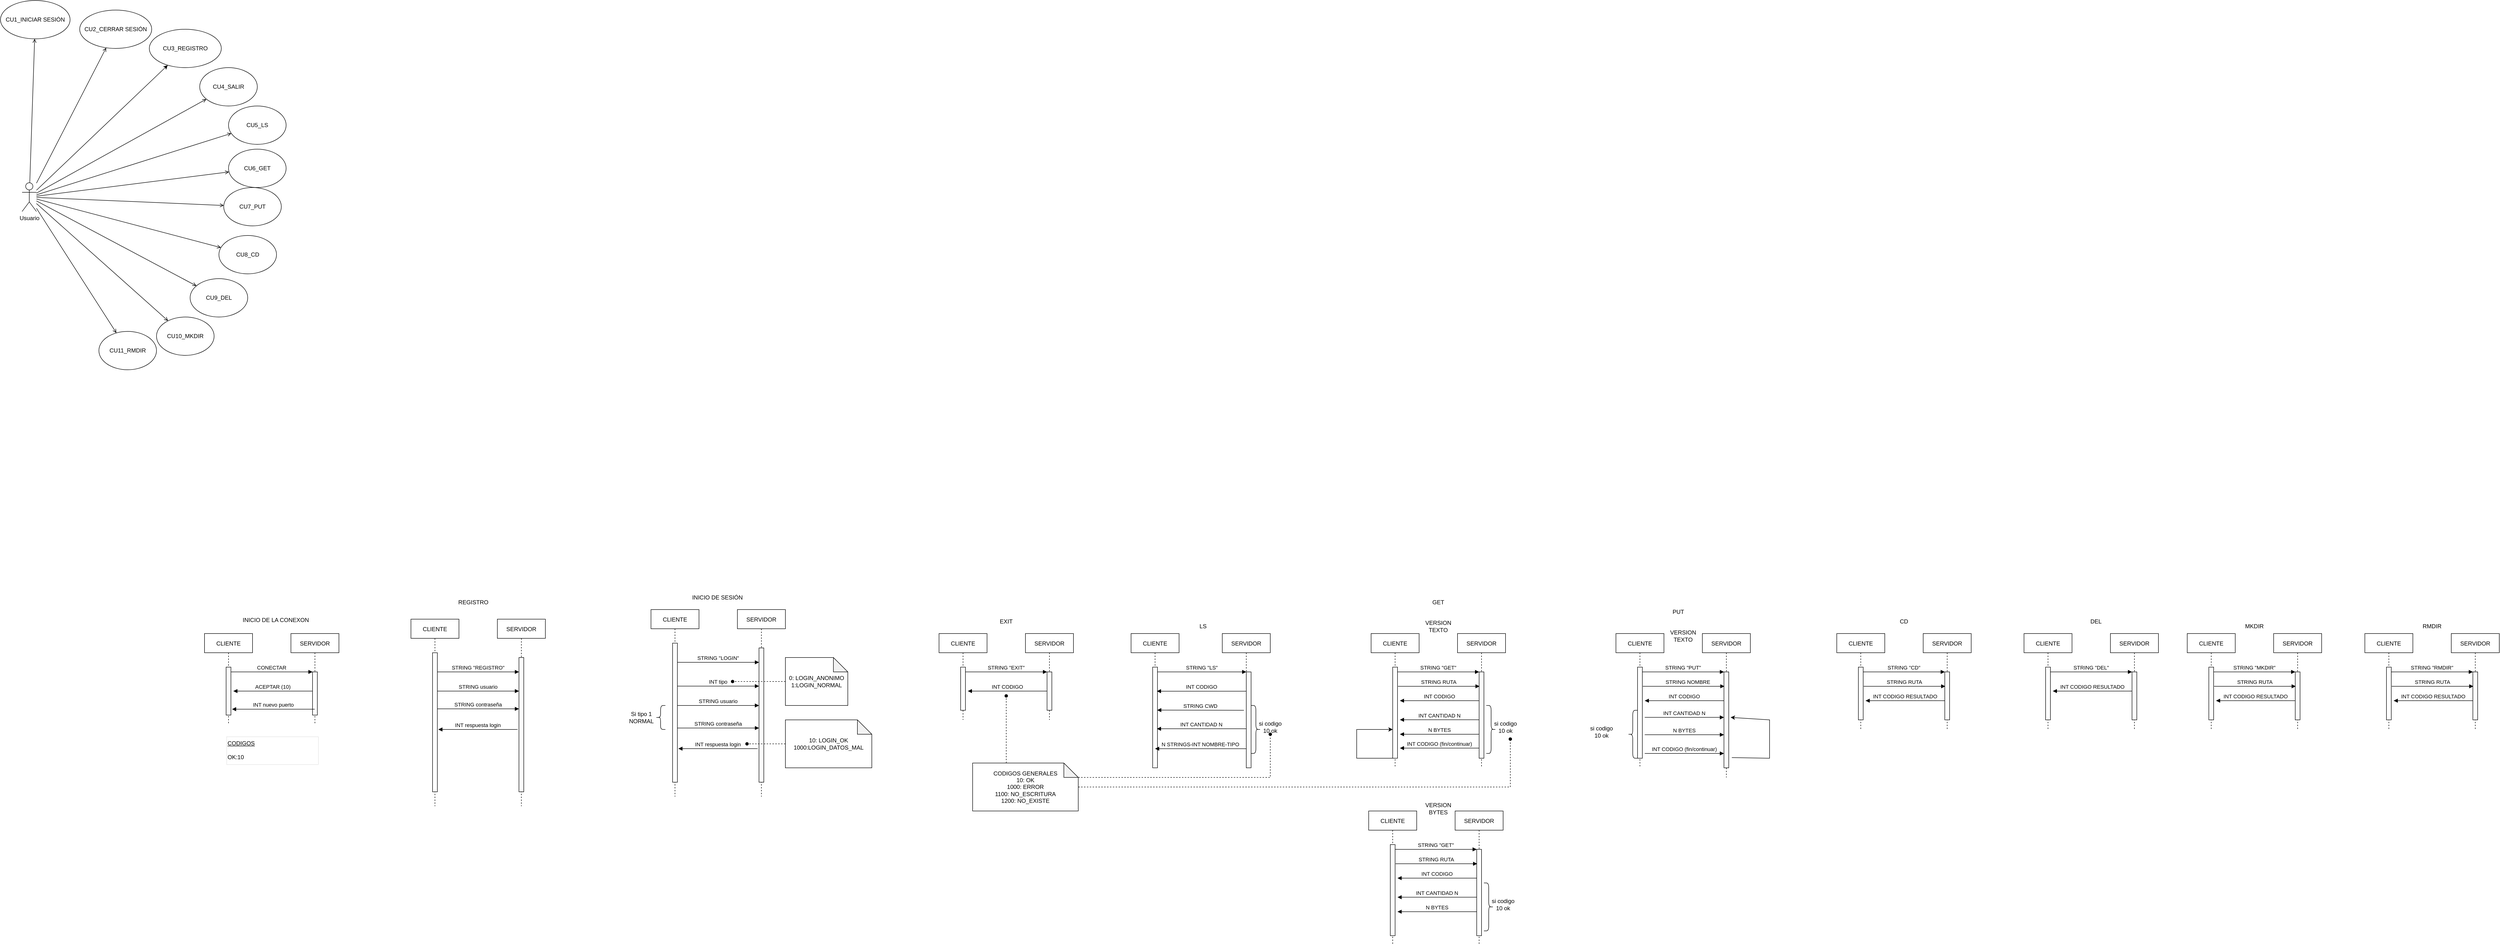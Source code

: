 <mxfile version="22.0.3" type="device">
  <diagram id="siGR09fUICwrw4aRAdyt" name="Página-1">
    <mxGraphModel dx="869" dy="532" grid="0" gridSize="10" guides="1" tooltips="1" connect="1" arrows="1" fold="1" page="1" pageScale="1" pageWidth="10000" pageHeight="10000" math="0" shadow="0">
      <root>
        <mxCell id="0" />
        <mxCell id="1" parent="0" />
        <mxCell id="G65K9xq3bO0bzET8S1sZ-1" value="LS" style="text;html=1;strokeColor=none;fillColor=none;align=center;verticalAlign=middle;whiteSpace=wrap;rounded=0;" parent="1" vertex="1">
          <mxGeometry x="2720" y="1930" width="60" height="30" as="geometry" />
        </mxCell>
        <mxCell id="G65K9xq3bO0bzET8S1sZ-2" value="GET" style="text;html=1;strokeColor=none;fillColor=none;align=center;verticalAlign=middle;whiteSpace=wrap;rounded=0;" parent="1" vertex="1">
          <mxGeometry x="3210" y="1880" width="60" height="30" as="geometry" />
        </mxCell>
        <mxCell id="G65K9xq3bO0bzET8S1sZ-3" value="PUT" style="text;html=1;strokeColor=none;fillColor=none;align=center;verticalAlign=middle;whiteSpace=wrap;rounded=0;" parent="1" vertex="1">
          <mxGeometry x="3710" y="1900" width="60" height="30" as="geometry" />
        </mxCell>
        <mxCell id="G65K9xq3bO0bzET8S1sZ-4" value="CD" style="text;html=1;strokeColor=none;fillColor=none;align=center;verticalAlign=middle;whiteSpace=wrap;rounded=0;" parent="1" vertex="1">
          <mxGeometry x="4180" y="1920" width="60" height="30" as="geometry" />
        </mxCell>
        <mxCell id="G65K9xq3bO0bzET8S1sZ-5" value="DEL" style="text;html=1;strokeColor=none;fillColor=none;align=center;verticalAlign=middle;whiteSpace=wrap;rounded=0;" parent="1" vertex="1">
          <mxGeometry x="4580" y="1920" width="60" height="30" as="geometry" />
        </mxCell>
        <mxCell id="G65K9xq3bO0bzET8S1sZ-6" value="RMDIR" style="text;html=1;strokeColor=none;fillColor=none;align=center;verticalAlign=middle;whiteSpace=wrap;rounded=0;" parent="1" vertex="1">
          <mxGeometry x="5280" y="1930" width="60" height="30" as="geometry" />
        </mxCell>
        <mxCell id="G65K9xq3bO0bzET8S1sZ-8" value="INICIO DE SESIÓN" style="text;html=1;strokeColor=none;fillColor=none;align=center;verticalAlign=middle;whiteSpace=wrap;rounded=0;" parent="1" vertex="1">
          <mxGeometry x="1661" y="1870" width="155" height="30" as="geometry" />
        </mxCell>
        <mxCell id="G65K9xq3bO0bzET8S1sZ-9" value="CLIENTE" style="shape=umlLifeline;perimeter=lifelinePerimeter;container=1;collapsible=0;recursiveResize=0;rounded=0;shadow=0;strokeWidth=1;" parent="1" vertex="1">
          <mxGeometry x="1600" y="1910" width="100" height="390" as="geometry" />
        </mxCell>
        <mxCell id="G65K9xq3bO0bzET8S1sZ-10" value="" style="points=[];perimeter=orthogonalPerimeter;rounded=0;shadow=0;strokeWidth=1;" parent="G65K9xq3bO0bzET8S1sZ-9" vertex="1">
          <mxGeometry x="45" y="70" width="10" height="290" as="geometry" />
        </mxCell>
        <mxCell id="G65K9xq3bO0bzET8S1sZ-22" value="" style="shape=curlyBracket;whiteSpace=wrap;html=1;rounded=1;labelPosition=left;verticalLabelPosition=middle;align=right;verticalAlign=middle;size=0.5;" parent="G65K9xq3bO0bzET8S1sZ-9" vertex="1">
          <mxGeometry x="10" y="200" width="20" height="50" as="geometry" />
        </mxCell>
        <mxCell id="G65K9xq3bO0bzET8S1sZ-13" value="SERVIDOR" style="shape=umlLifeline;perimeter=lifelinePerimeter;container=1;collapsible=0;recursiveResize=0;rounded=0;shadow=0;strokeWidth=1;" parent="1" vertex="1">
          <mxGeometry x="1780" y="1910" width="100" height="390" as="geometry" />
        </mxCell>
        <mxCell id="G65K9xq3bO0bzET8S1sZ-14" value="" style="points=[];perimeter=orthogonalPerimeter;rounded=0;shadow=0;strokeWidth=1;" parent="G65K9xq3bO0bzET8S1sZ-13" vertex="1">
          <mxGeometry x="45" y="80" width="10" height="280" as="geometry" />
        </mxCell>
        <mxCell id="G65K9xq3bO0bzET8S1sZ-19" value="INT tipo" style="verticalAlign=bottom;endArrow=block;entryX=0;entryY=0;shadow=0;strokeWidth=1;" parent="G65K9xq3bO0bzET8S1sZ-13" edge="1">
          <mxGeometry relative="1" as="geometry">
            <mxPoint x="-125" y="159.68" as="sourcePoint" />
            <mxPoint x="45" y="159.68" as="targetPoint" />
          </mxGeometry>
        </mxCell>
        <mxCell id="G65K9xq3bO0bzET8S1sZ-20" value="STRING usuario" style="verticalAlign=bottom;endArrow=block;entryX=0;entryY=0;shadow=0;strokeWidth=1;" parent="1" edge="1">
          <mxGeometry relative="1" as="geometry">
            <mxPoint x="1655" y="2110" as="sourcePoint" />
            <mxPoint x="1825" y="2110" as="targetPoint" />
          </mxGeometry>
        </mxCell>
        <mxCell id="G65K9xq3bO0bzET8S1sZ-21" value="STRING contraseña" style="verticalAlign=bottom;endArrow=block;entryX=0;entryY=0;shadow=0;strokeWidth=1;" parent="1" edge="1">
          <mxGeometry relative="1" as="geometry">
            <mxPoint x="1655" y="2157" as="sourcePoint" />
            <mxPoint x="1825" y="2157" as="targetPoint" />
          </mxGeometry>
        </mxCell>
        <mxCell id="G65K9xq3bO0bzET8S1sZ-23" value="Si tipo 1 NORMAL" style="text;html=1;strokeColor=none;fillColor=none;align=center;verticalAlign=middle;whiteSpace=wrap;rounded=0;" parent="1" vertex="1">
          <mxGeometry x="1550" y="2120" width="60" height="30" as="geometry" />
        </mxCell>
        <mxCell id="G65K9xq3bO0bzET8S1sZ-25" style="edgeStyle=orthogonalEdgeStyle;rounded=0;orthogonalLoop=1;jettySize=auto;html=1;dashed=1;endArrow=oval;endFill=1;" parent="1" source="G65K9xq3bO0bzET8S1sZ-24" edge="1">
          <mxGeometry relative="1" as="geometry">
            <mxPoint x="1770" y="2060" as="targetPoint" />
          </mxGeometry>
        </mxCell>
        <mxCell id="G65K9xq3bO0bzET8S1sZ-24" value="0: LOGIN_ANONIMO&lt;br&gt;1:LOGIN_NORMAL" style="shape=note;whiteSpace=wrap;html=1;backgroundOutline=1;darkOpacity=0.05;" parent="1" vertex="1">
          <mxGeometry x="1880" y="2010" width="130" height="100" as="geometry" />
        </mxCell>
        <mxCell id="G65K9xq3bO0bzET8S1sZ-26" value="INT respuesta login" style="verticalAlign=bottom;endArrow=block;entryX=1;entryY=0;shadow=0;strokeWidth=1;" parent="1" edge="1">
          <mxGeometry relative="1" as="geometry">
            <mxPoint x="1822" y="2200" as="sourcePoint" />
            <mxPoint x="1657" y="2200" as="targetPoint" />
          </mxGeometry>
        </mxCell>
        <mxCell id="G65K9xq3bO0bzET8S1sZ-27" style="edgeStyle=orthogonalEdgeStyle;rounded=0;orthogonalLoop=1;jettySize=auto;html=1;dashed=1;endArrow=oval;endFill=1;" parent="1" source="G65K9xq3bO0bzET8S1sZ-28" edge="1">
          <mxGeometry relative="1" as="geometry">
            <mxPoint x="1800" y="2190" as="targetPoint" />
            <Array as="points">
              <mxPoint x="1800" y="2190" />
              <mxPoint x="1800" y="2190" />
            </Array>
          </mxGeometry>
        </mxCell>
        <mxCell id="G65K9xq3bO0bzET8S1sZ-28" value="10: LOGIN_OK&lt;br&gt;1000:LOGIN_DATOS_MAL&lt;br&gt;" style="shape=note;whiteSpace=wrap;html=1;backgroundOutline=1;darkOpacity=0.05;" parent="1" vertex="1">
          <mxGeometry x="1880" y="2140" width="180" height="100" as="geometry" />
        </mxCell>
        <mxCell id="G65K9xq3bO0bzET8S1sZ-29" value="EXIT" style="text;html=1;strokeColor=none;fillColor=none;align=center;verticalAlign=middle;whiteSpace=wrap;rounded=0;" parent="1" vertex="1">
          <mxGeometry x="2310" y="1920" width="60" height="30" as="geometry" />
        </mxCell>
        <mxCell id="G65K9xq3bO0bzET8S1sZ-30" value="CLIENTE" style="shape=umlLifeline;perimeter=lifelinePerimeter;container=1;collapsible=0;recursiveResize=0;rounded=0;shadow=0;strokeWidth=1;" parent="1" vertex="1">
          <mxGeometry x="2200" y="1960" width="100" height="180" as="geometry" />
        </mxCell>
        <mxCell id="G65K9xq3bO0bzET8S1sZ-31" value="" style="points=[];perimeter=orthogonalPerimeter;rounded=0;shadow=0;strokeWidth=1;" parent="G65K9xq3bO0bzET8S1sZ-30" vertex="1">
          <mxGeometry x="45" y="70" width="10" height="90" as="geometry" />
        </mxCell>
        <mxCell id="G65K9xq3bO0bzET8S1sZ-33" value="SERVIDOR" style="shape=umlLifeline;perimeter=lifelinePerimeter;container=1;collapsible=0;recursiveResize=0;rounded=0;shadow=0;strokeWidth=1;" parent="1" vertex="1">
          <mxGeometry x="2380" y="1960" width="100" height="180" as="geometry" />
        </mxCell>
        <mxCell id="G65K9xq3bO0bzET8S1sZ-34" value="" style="points=[];perimeter=orthogonalPerimeter;rounded=0;shadow=0;strokeWidth=1;" parent="G65K9xq3bO0bzET8S1sZ-33" vertex="1">
          <mxGeometry x="45" y="80" width="10" height="80" as="geometry" />
        </mxCell>
        <mxCell id="G65K9xq3bO0bzET8S1sZ-36" value="STRING &quot;EXIT&quot;" style="verticalAlign=bottom;endArrow=block;entryX=0;entryY=0;shadow=0;strokeWidth=1;" parent="1" source="G65K9xq3bO0bzET8S1sZ-31" target="G65K9xq3bO0bzET8S1sZ-34" edge="1">
          <mxGeometry relative="1" as="geometry">
            <mxPoint x="2355" y="2040" as="sourcePoint" />
          </mxGeometry>
        </mxCell>
        <mxCell id="G65K9xq3bO0bzET8S1sZ-37" value="INT CODIGO" style="verticalAlign=bottom;endArrow=block;entryX=1;entryY=0;shadow=0;strokeWidth=1;" parent="1" source="G65K9xq3bO0bzET8S1sZ-34" edge="1">
          <mxGeometry relative="1" as="geometry">
            <mxPoint x="2320" y="2080" as="sourcePoint" />
            <mxPoint x="2260" y="2080" as="targetPoint" />
          </mxGeometry>
        </mxCell>
        <mxCell id="G65K9xq3bO0bzET8S1sZ-46" value="CLIENTE" style="shape=umlLifeline;perimeter=lifelinePerimeter;container=1;collapsible=0;recursiveResize=0;rounded=0;shadow=0;strokeWidth=1;" parent="1" vertex="1">
          <mxGeometry x="2600" y="1960" width="100" height="280" as="geometry" />
        </mxCell>
        <mxCell id="G65K9xq3bO0bzET8S1sZ-47" value="" style="points=[];perimeter=orthogonalPerimeter;rounded=0;shadow=0;strokeWidth=1;" parent="G65K9xq3bO0bzET8S1sZ-46" vertex="1">
          <mxGeometry x="45" y="70" width="10" height="210" as="geometry" />
        </mxCell>
        <mxCell id="G65K9xq3bO0bzET8S1sZ-48" value="SERVIDOR" style="shape=umlLifeline;perimeter=lifelinePerimeter;container=1;collapsible=0;recursiveResize=0;rounded=0;shadow=0;strokeWidth=1;" parent="1" vertex="1">
          <mxGeometry x="2790" y="1960" width="100" height="280" as="geometry" />
        </mxCell>
        <mxCell id="G65K9xq3bO0bzET8S1sZ-49" value="" style="points=[];perimeter=orthogonalPerimeter;rounded=0;shadow=0;strokeWidth=1;" parent="G65K9xq3bO0bzET8S1sZ-48" vertex="1">
          <mxGeometry x="50" y="80" width="10" height="200" as="geometry" />
        </mxCell>
        <mxCell id="G65K9xq3bO0bzET8S1sZ-57" value="" style="shape=curlyBracket;whiteSpace=wrap;html=1;rounded=1;flipH=1;labelPosition=right;verticalLabelPosition=middle;align=left;verticalAlign=middle;" parent="G65K9xq3bO0bzET8S1sZ-48" vertex="1">
          <mxGeometry x="60" y="150" width="20" height="100" as="geometry" />
        </mxCell>
        <mxCell id="G65K9xq3bO0bzET8S1sZ-59" value="STRING CWD" style="verticalAlign=bottom;endArrow=block;entryX=0.943;entryY=0.427;shadow=0;strokeWidth=1;entryDx=0;entryDy=0;entryPerimeter=0;" parent="G65K9xq3bO0bzET8S1sZ-48" target="G65K9xq3bO0bzET8S1sZ-47" edge="1">
          <mxGeometry relative="1" as="geometry">
            <mxPoint x="45" y="160" as="sourcePoint" />
            <mxPoint x="-120" y="160" as="targetPoint" />
          </mxGeometry>
        </mxCell>
        <mxCell id="G65K9xq3bO0bzET8S1sZ-50" value="STRING &quot;LS&quot;" style="verticalAlign=bottom;endArrow=block;entryX=0;entryY=0;shadow=0;strokeWidth=1;" parent="1" source="G65K9xq3bO0bzET8S1sZ-47" target="G65K9xq3bO0bzET8S1sZ-49" edge="1">
          <mxGeometry relative="1" as="geometry">
            <mxPoint x="2755" y="2040" as="sourcePoint" />
          </mxGeometry>
        </mxCell>
        <mxCell id="G65K9xq3bO0bzET8S1sZ-51" value="INT CODIGO" style="verticalAlign=bottom;endArrow=block;entryX=0.886;entryY=0.239;shadow=0;strokeWidth=1;entryDx=0;entryDy=0;entryPerimeter=0;" parent="1" source="G65K9xq3bO0bzET8S1sZ-49" target="G65K9xq3bO0bzET8S1sZ-47" edge="1">
          <mxGeometry relative="1" as="geometry">
            <mxPoint x="2720" y="2080" as="sourcePoint" />
            <mxPoint x="2660" y="2080" as="targetPoint" />
          </mxGeometry>
        </mxCell>
        <mxCell id="G65K9xq3bO0bzET8S1sZ-53" value="CODIGOS GENERALES&lt;br&gt;10: OK&lt;br&gt;1000: ERROR&lt;br&gt;1100: NO_ESCRITURA&lt;br&gt;1200: NO_EXISTE" style="shape=note;whiteSpace=wrap;html=1;backgroundOutline=1;darkOpacity=0.05;" parent="1" vertex="1">
          <mxGeometry x="2270" y="2230" width="220" height="100" as="geometry" />
        </mxCell>
        <mxCell id="G65K9xq3bO0bzET8S1sZ-54" style="edgeStyle=orthogonalEdgeStyle;rounded=0;orthogonalLoop=1;jettySize=auto;html=1;dashed=1;endArrow=oval;endFill=1;" parent="1" source="G65K9xq3bO0bzET8S1sZ-53" edge="1">
          <mxGeometry relative="1" as="geometry">
            <mxPoint x="2340" y="2090" as="targetPoint" />
            <mxPoint x="1930.0" y="2250.043" as="sourcePoint" />
            <Array as="points">
              <mxPoint x="2340" y="2210" />
              <mxPoint x="2340" y="2210" />
            </Array>
          </mxGeometry>
        </mxCell>
        <mxCell id="G65K9xq3bO0bzET8S1sZ-55" value="INT CANTIDAD N" style="verticalAlign=bottom;endArrow=block;entryX=0.886;entryY=0.612;shadow=0;strokeWidth=1;entryDx=0;entryDy=0;entryPerimeter=0;" parent="1" source="G65K9xq3bO0bzET8S1sZ-48" target="G65K9xq3bO0bzET8S1sZ-47" edge="1">
          <mxGeometry relative="1" as="geometry">
            <mxPoint x="2825" y="2160" as="sourcePoint" />
            <mxPoint x="2660" y="2160" as="targetPoint" />
          </mxGeometry>
        </mxCell>
        <mxCell id="G65K9xq3bO0bzET8S1sZ-58" value="si codigo 10 ok" style="text;html=1;strokeColor=none;fillColor=none;align=center;verticalAlign=middle;whiteSpace=wrap;rounded=0;" parent="1" vertex="1">
          <mxGeometry x="2860" y="2140" width="60" height="30" as="geometry" />
        </mxCell>
        <mxCell id="G65K9xq3bO0bzET8S1sZ-56" value="N STRINGS-INT NOMBRE-TIPO" style="verticalAlign=bottom;endArrow=block;entryX=0.5;entryY=0.81;shadow=0;strokeWidth=1;entryDx=0;entryDy=0;entryPerimeter=0;" parent="1" source="G65K9xq3bO0bzET8S1sZ-48" target="G65K9xq3bO0bzET8S1sZ-47" edge="1">
          <mxGeometry relative="1" as="geometry">
            <mxPoint x="2825" y="2200" as="sourcePoint" />
            <mxPoint x="2660" y="2200" as="targetPoint" />
          </mxGeometry>
        </mxCell>
        <mxCell id="G65K9xq3bO0bzET8S1sZ-61" value="CLIENTE" style="shape=umlLifeline;perimeter=lifelinePerimeter;container=1;collapsible=0;recursiveResize=0;rounded=0;shadow=0;strokeWidth=1;" parent="1" vertex="1">
          <mxGeometry x="3100" y="1960" width="100" height="280" as="geometry" />
        </mxCell>
        <mxCell id="G65K9xq3bO0bzET8S1sZ-62" value="" style="points=[];perimeter=orthogonalPerimeter;rounded=0;shadow=0;strokeWidth=1;" parent="G65K9xq3bO0bzET8S1sZ-61" vertex="1">
          <mxGeometry x="45" y="70" width="10" height="190" as="geometry" />
        </mxCell>
        <mxCell id="VUnnAQBpTD60cogu-Hep-4" value="" style="endArrow=classic;html=1;rounded=0;" parent="G65K9xq3bO0bzET8S1sZ-61" source="G65K9xq3bO0bzET8S1sZ-61" target="G65K9xq3bO0bzET8S1sZ-62" edge="1">
          <mxGeometry width="50" height="50" relative="1" as="geometry">
            <mxPoint x="-107.46" y="243.8" as="sourcePoint" />
            <mxPoint x="-110" y="160" as="targetPoint" />
            <Array as="points">
              <mxPoint x="-30" y="260" />
              <mxPoint x="-30" y="200" />
            </Array>
          </mxGeometry>
        </mxCell>
        <mxCell id="G65K9xq3bO0bzET8S1sZ-63" value="SERVIDOR" style="shape=umlLifeline;perimeter=lifelinePerimeter;container=1;collapsible=0;recursiveResize=0;rounded=0;shadow=0;strokeWidth=1;" parent="1" vertex="1">
          <mxGeometry x="3280" y="1960" width="100" height="280" as="geometry" />
        </mxCell>
        <mxCell id="G65K9xq3bO0bzET8S1sZ-64" value="" style="points=[];perimeter=orthogonalPerimeter;rounded=0;shadow=0;strokeWidth=1;" parent="G65K9xq3bO0bzET8S1sZ-63" vertex="1">
          <mxGeometry x="45" y="80" width="10" height="180" as="geometry" />
        </mxCell>
        <mxCell id="G65K9xq3bO0bzET8S1sZ-65" value="" style="shape=curlyBracket;whiteSpace=wrap;html=1;rounded=1;flipH=1;labelPosition=right;verticalLabelPosition=middle;align=left;verticalAlign=middle;" parent="G65K9xq3bO0bzET8S1sZ-63" vertex="1">
          <mxGeometry x="60" y="150" width="20" height="100" as="geometry" />
        </mxCell>
        <mxCell id="G65K9xq3bO0bzET8S1sZ-68" value="INT CODIGO" style="verticalAlign=bottom;endArrow=block;entryX=1;entryY=0;shadow=0;strokeWidth=1;" parent="G65K9xq3bO0bzET8S1sZ-63" edge="1">
          <mxGeometry relative="1" as="geometry">
            <mxPoint x="45" y="140" as="sourcePoint" />
            <mxPoint x="-120" y="140" as="targetPoint" />
          </mxGeometry>
        </mxCell>
        <mxCell id="G65K9xq3bO0bzET8S1sZ-67" value="STRING &quot;GET&quot;" style="verticalAlign=bottom;endArrow=block;entryX=0;entryY=0;shadow=0;strokeWidth=1;" parent="1" source="G65K9xq3bO0bzET8S1sZ-62" target="G65K9xq3bO0bzET8S1sZ-64" edge="1">
          <mxGeometry relative="1" as="geometry">
            <mxPoint x="3255" y="2040" as="sourcePoint" />
          </mxGeometry>
        </mxCell>
        <mxCell id="G65K9xq3bO0bzET8S1sZ-70" value="N BYTES" style="verticalAlign=bottom;endArrow=block;entryX=1;entryY=0;shadow=0;strokeWidth=1;" parent="1" edge="1">
          <mxGeometry relative="1" as="geometry">
            <mxPoint x="3325" y="2170" as="sourcePoint" />
            <mxPoint x="3160" y="2170" as="targetPoint" />
          </mxGeometry>
        </mxCell>
        <mxCell id="G65K9xq3bO0bzET8S1sZ-71" value="STRING RUTA" style="verticalAlign=bottom;endArrow=block;entryX=0;entryY=0;shadow=0;strokeWidth=1;" parent="1" edge="1">
          <mxGeometry relative="1" as="geometry">
            <mxPoint x="3156" y="2070" as="sourcePoint" />
            <mxPoint x="3326" y="2070" as="targetPoint" />
          </mxGeometry>
        </mxCell>
        <mxCell id="G65K9xq3bO0bzET8S1sZ-69" value="INT CANTIDAD N" style="verticalAlign=bottom;endArrow=block;entryX=1;entryY=0;shadow=0;strokeWidth=1;" parent="1" edge="1">
          <mxGeometry relative="1" as="geometry">
            <mxPoint x="3325" y="2139.76" as="sourcePoint" />
            <mxPoint x="3160" y="2139.76" as="targetPoint" />
          </mxGeometry>
        </mxCell>
        <mxCell id="G65K9xq3bO0bzET8S1sZ-73" value="si codigo 10 ok" style="text;html=1;strokeColor=none;fillColor=none;align=center;verticalAlign=middle;whiteSpace=wrap;rounded=0;" parent="1" vertex="1">
          <mxGeometry x="3350" y="2140" width="60" height="30" as="geometry" />
        </mxCell>
        <mxCell id="G65K9xq3bO0bzET8S1sZ-74" value="CLIENTE" style="shape=umlLifeline;perimeter=lifelinePerimeter;container=1;collapsible=0;recursiveResize=0;rounded=0;shadow=0;strokeWidth=1;" parent="1" vertex="1">
          <mxGeometry x="3610" y="1960" width="100" height="280" as="geometry" />
        </mxCell>
        <mxCell id="G65K9xq3bO0bzET8S1sZ-75" value="" style="points=[];perimeter=orthogonalPerimeter;rounded=0;shadow=0;strokeWidth=1;" parent="G65K9xq3bO0bzET8S1sZ-74" vertex="1">
          <mxGeometry x="45" y="70" width="10" height="190" as="geometry" />
        </mxCell>
        <mxCell id="G65K9xq3bO0bzET8S1sZ-78" value="" style="shape=curlyBracket;whiteSpace=wrap;html=1;rounded=1;flipH=1;labelPosition=right;verticalLabelPosition=middle;align=left;verticalAlign=middle;rotation=-180;" parent="G65K9xq3bO0bzET8S1sZ-74" vertex="1">
          <mxGeometry x="25" y="160" width="20" height="100" as="geometry" />
        </mxCell>
        <mxCell id="G65K9xq3bO0bzET8S1sZ-76" value="SERVIDOR" style="shape=umlLifeline;perimeter=lifelinePerimeter;container=1;collapsible=0;recursiveResize=0;rounded=0;shadow=0;strokeWidth=1;" parent="1" vertex="1">
          <mxGeometry x="3790" y="1960" width="100" height="300" as="geometry" />
        </mxCell>
        <mxCell id="G65K9xq3bO0bzET8S1sZ-77" value="" style="points=[];perimeter=orthogonalPerimeter;rounded=0;shadow=0;strokeWidth=1;" parent="G65K9xq3bO0bzET8S1sZ-76" vertex="1">
          <mxGeometry x="45" y="80" width="10" height="200" as="geometry" />
        </mxCell>
        <mxCell id="G65K9xq3bO0bzET8S1sZ-79" value="INT CODIGO" style="verticalAlign=bottom;endArrow=block;entryX=1;entryY=0;shadow=0;strokeWidth=1;" parent="G65K9xq3bO0bzET8S1sZ-76" edge="1">
          <mxGeometry relative="1" as="geometry">
            <mxPoint x="45" y="140" as="sourcePoint" />
            <mxPoint x="-120" y="140" as="targetPoint" />
          </mxGeometry>
        </mxCell>
        <mxCell id="VUnnAQBpTD60cogu-Hep-3" value="" style="endArrow=classic;html=1;rounded=0;exitX=1.641;exitY=0.893;exitDx=0;exitDy=0;exitPerimeter=0;entryX=1.387;entryY=0.474;entryDx=0;entryDy=0;entryPerimeter=0;" parent="G65K9xq3bO0bzET8S1sZ-76" source="G65K9xq3bO0bzET8S1sZ-77" target="G65K9xq3bO0bzET8S1sZ-77" edge="1">
          <mxGeometry width="50" height="50" relative="1" as="geometry">
            <mxPoint x="-110" y="200" as="sourcePoint" />
            <mxPoint x="130" y="200" as="targetPoint" />
            <Array as="points">
              <mxPoint x="140" y="260" />
              <mxPoint x="140" y="180" />
            </Array>
          </mxGeometry>
        </mxCell>
        <mxCell id="G65K9xq3bO0bzET8S1sZ-80" value="STRING &quot;PUT&quot;" style="verticalAlign=bottom;endArrow=block;entryX=0;entryY=0;shadow=0;strokeWidth=1;" parent="1" source="G65K9xq3bO0bzET8S1sZ-75" target="G65K9xq3bO0bzET8S1sZ-77" edge="1">
          <mxGeometry relative="1" as="geometry">
            <mxPoint x="3765" y="2040" as="sourcePoint" />
          </mxGeometry>
        </mxCell>
        <mxCell id="G65K9xq3bO0bzET8S1sZ-81" value="N BYTES" style="verticalAlign=bottom;endArrow=none;entryX=1;entryY=0;shadow=0;strokeWidth=1;endFill=0;startArrow=block;startFill=1;" parent="1" edge="1">
          <mxGeometry relative="1" as="geometry">
            <mxPoint x="3835" y="2171" as="sourcePoint" />
            <mxPoint x="3670" y="2171" as="targetPoint" />
          </mxGeometry>
        </mxCell>
        <mxCell id="G65K9xq3bO0bzET8S1sZ-82" value="STRING NOMBRE" style="verticalAlign=bottom;endArrow=block;entryX=0;entryY=0;shadow=0;strokeWidth=1;" parent="1" edge="1">
          <mxGeometry x="0.106" relative="1" as="geometry">
            <mxPoint x="3666" y="2070" as="sourcePoint" />
            <mxPoint x="3836" y="2070" as="targetPoint" />
            <mxPoint as="offset" />
          </mxGeometry>
        </mxCell>
        <mxCell id="G65K9xq3bO0bzET8S1sZ-83" value="INT CANTIDAD N" style="verticalAlign=bottom;endArrow=none;entryX=1;entryY=0;shadow=0;strokeWidth=1;startArrow=block;startFill=1;endFill=0;" parent="1" edge="1">
          <mxGeometry relative="1" as="geometry">
            <mxPoint x="3835" y="2134.76" as="sourcePoint" />
            <mxPoint x="3670" y="2134.76" as="targetPoint" />
          </mxGeometry>
        </mxCell>
        <mxCell id="G65K9xq3bO0bzET8S1sZ-85" value="si codigo 10 ok" style="text;html=1;strokeColor=none;fillColor=none;align=center;verticalAlign=middle;whiteSpace=wrap;rounded=0;" parent="1" vertex="1">
          <mxGeometry x="3550" y="2150" width="60" height="30" as="geometry" />
        </mxCell>
        <mxCell id="G65K9xq3bO0bzET8S1sZ-86" value="CLIENTE" style="shape=umlLifeline;perimeter=lifelinePerimeter;container=1;collapsible=0;recursiveResize=0;rounded=0;shadow=0;strokeWidth=1;" parent="1" vertex="1">
          <mxGeometry x="4070" y="1960" width="100" height="200" as="geometry" />
        </mxCell>
        <mxCell id="G65K9xq3bO0bzET8S1sZ-87" value="" style="points=[];perimeter=orthogonalPerimeter;rounded=0;shadow=0;strokeWidth=1;" parent="G65K9xq3bO0bzET8S1sZ-86" vertex="1">
          <mxGeometry x="45" y="70" width="10" height="110" as="geometry" />
        </mxCell>
        <mxCell id="G65K9xq3bO0bzET8S1sZ-88" value="SERVIDOR" style="shape=umlLifeline;perimeter=lifelinePerimeter;container=1;collapsible=0;recursiveResize=0;rounded=0;shadow=0;strokeWidth=1;" parent="1" vertex="1">
          <mxGeometry x="4250" y="1960" width="100" height="200" as="geometry" />
        </mxCell>
        <mxCell id="G65K9xq3bO0bzET8S1sZ-89" value="" style="points=[];perimeter=orthogonalPerimeter;rounded=0;shadow=0;strokeWidth=1;" parent="G65K9xq3bO0bzET8S1sZ-88" vertex="1">
          <mxGeometry x="45" y="80" width="10" height="100" as="geometry" />
        </mxCell>
        <mxCell id="G65K9xq3bO0bzET8S1sZ-91" value="INT CODIGO RESULTADO" style="verticalAlign=bottom;endArrow=block;entryX=1;entryY=0;shadow=0;strokeWidth=1;" parent="G65K9xq3bO0bzET8S1sZ-88" edge="1">
          <mxGeometry relative="1" as="geometry">
            <mxPoint x="45" y="140" as="sourcePoint" />
            <mxPoint x="-120" y="140" as="targetPoint" />
          </mxGeometry>
        </mxCell>
        <mxCell id="G65K9xq3bO0bzET8S1sZ-92" value="STRING &quot;CD&quot;" style="verticalAlign=bottom;endArrow=block;entryX=0;entryY=0;shadow=0;strokeWidth=1;" parent="1" source="G65K9xq3bO0bzET8S1sZ-87" target="G65K9xq3bO0bzET8S1sZ-89" edge="1">
          <mxGeometry relative="1" as="geometry">
            <mxPoint x="4225" y="2040" as="sourcePoint" />
          </mxGeometry>
        </mxCell>
        <mxCell id="G65K9xq3bO0bzET8S1sZ-94" value="STRING RUTA" style="verticalAlign=bottom;endArrow=block;entryX=0;entryY=0;shadow=0;strokeWidth=1;" parent="1" edge="1">
          <mxGeometry relative="1" as="geometry">
            <mxPoint x="4126" y="2070" as="sourcePoint" />
            <mxPoint x="4296" y="2070" as="targetPoint" />
          </mxGeometry>
        </mxCell>
        <mxCell id="G65K9xq3bO0bzET8S1sZ-96" value="CLIENTE" style="shape=umlLifeline;perimeter=lifelinePerimeter;container=1;collapsible=0;recursiveResize=0;rounded=0;shadow=0;strokeWidth=1;" parent="1" vertex="1">
          <mxGeometry x="4460" y="1960" width="100" height="200" as="geometry" />
        </mxCell>
        <mxCell id="G65K9xq3bO0bzET8S1sZ-97" value="" style="points=[];perimeter=orthogonalPerimeter;rounded=0;shadow=0;strokeWidth=1;" parent="G65K9xq3bO0bzET8S1sZ-96" vertex="1">
          <mxGeometry x="45" y="70" width="10" height="110" as="geometry" />
        </mxCell>
        <mxCell id="G65K9xq3bO0bzET8S1sZ-98" value="SERVIDOR" style="shape=umlLifeline;perimeter=lifelinePerimeter;container=1;collapsible=0;recursiveResize=0;rounded=0;shadow=0;strokeWidth=1;" parent="1" vertex="1">
          <mxGeometry x="4640" y="1960" width="100" height="200" as="geometry" />
        </mxCell>
        <mxCell id="G65K9xq3bO0bzET8S1sZ-99" value="" style="points=[];perimeter=orthogonalPerimeter;rounded=0;shadow=0;strokeWidth=1;" parent="G65K9xq3bO0bzET8S1sZ-98" vertex="1">
          <mxGeometry x="45" y="80" width="10" height="100" as="geometry" />
        </mxCell>
        <mxCell id="G65K9xq3bO0bzET8S1sZ-100" value="INT CODIGO RESULTADO" style="verticalAlign=bottom;endArrow=block;entryX=1;entryY=0;shadow=0;strokeWidth=1;" parent="G65K9xq3bO0bzET8S1sZ-98" edge="1">
          <mxGeometry relative="1" as="geometry">
            <mxPoint x="45" y="120" as="sourcePoint" />
            <mxPoint x="-120" y="120" as="targetPoint" />
          </mxGeometry>
        </mxCell>
        <mxCell id="G65K9xq3bO0bzET8S1sZ-101" value="STRING &quot;DEL&quot;" style="verticalAlign=bottom;endArrow=block;entryX=0;entryY=0;shadow=0;strokeWidth=1;" parent="1" source="G65K9xq3bO0bzET8S1sZ-97" target="G65K9xq3bO0bzET8S1sZ-99" edge="1">
          <mxGeometry relative="1" as="geometry">
            <mxPoint x="4615" y="2040" as="sourcePoint" />
          </mxGeometry>
        </mxCell>
        <mxCell id="G65K9xq3bO0bzET8S1sZ-103" value="CLIENTE" style="shape=umlLifeline;perimeter=lifelinePerimeter;container=1;collapsible=0;recursiveResize=0;rounded=0;shadow=0;strokeWidth=1;" parent="1" vertex="1">
          <mxGeometry x="5170" y="1960" width="100" height="200" as="geometry" />
        </mxCell>
        <mxCell id="G65K9xq3bO0bzET8S1sZ-104" value="" style="points=[];perimeter=orthogonalPerimeter;rounded=0;shadow=0;strokeWidth=1;" parent="G65K9xq3bO0bzET8S1sZ-103" vertex="1">
          <mxGeometry x="45" y="70" width="10" height="110" as="geometry" />
        </mxCell>
        <mxCell id="G65K9xq3bO0bzET8S1sZ-105" value="SERVIDOR" style="shape=umlLifeline;perimeter=lifelinePerimeter;container=1;collapsible=0;recursiveResize=0;rounded=0;shadow=0;strokeWidth=1;" parent="1" vertex="1">
          <mxGeometry x="5350" y="1960" width="100" height="200" as="geometry" />
        </mxCell>
        <mxCell id="G65K9xq3bO0bzET8S1sZ-106" value="" style="points=[];perimeter=orthogonalPerimeter;rounded=0;shadow=0;strokeWidth=1;" parent="G65K9xq3bO0bzET8S1sZ-105" vertex="1">
          <mxGeometry x="45" y="80" width="10" height="100" as="geometry" />
        </mxCell>
        <mxCell id="G65K9xq3bO0bzET8S1sZ-107" value="INT CODIGO RESULTADO" style="verticalAlign=bottom;endArrow=block;entryX=1;entryY=0;shadow=0;strokeWidth=1;" parent="G65K9xq3bO0bzET8S1sZ-105" edge="1">
          <mxGeometry relative="1" as="geometry">
            <mxPoint x="45" y="140" as="sourcePoint" />
            <mxPoint x="-120" y="140" as="targetPoint" />
          </mxGeometry>
        </mxCell>
        <mxCell id="G65K9xq3bO0bzET8S1sZ-108" value="STRING &quot;RMDIR&quot;" style="verticalAlign=bottom;endArrow=block;entryX=0;entryY=0;shadow=0;strokeWidth=1;" parent="1" source="G65K9xq3bO0bzET8S1sZ-104" target="G65K9xq3bO0bzET8S1sZ-106" edge="1">
          <mxGeometry relative="1" as="geometry">
            <mxPoint x="5325" y="2040" as="sourcePoint" />
          </mxGeometry>
        </mxCell>
        <mxCell id="G65K9xq3bO0bzET8S1sZ-109" value="STRING RUTA" style="verticalAlign=bottom;endArrow=block;entryX=0;entryY=0;shadow=0;strokeWidth=1;" parent="1" edge="1">
          <mxGeometry relative="1" as="geometry">
            <mxPoint x="5226" y="2070" as="sourcePoint" />
            <mxPoint x="5396" y="2070" as="targetPoint" />
          </mxGeometry>
        </mxCell>
        <mxCell id="G65K9xq3bO0bzET8S1sZ-110" value="MKDIR" style="text;html=1;strokeColor=none;fillColor=none;align=center;verticalAlign=middle;whiteSpace=wrap;rounded=0;" parent="1" vertex="1">
          <mxGeometry x="4910" y="1930" width="60" height="30" as="geometry" />
        </mxCell>
        <mxCell id="G65K9xq3bO0bzET8S1sZ-111" value="CLIENTE" style="shape=umlLifeline;perimeter=lifelinePerimeter;container=1;collapsible=0;recursiveResize=0;rounded=0;shadow=0;strokeWidth=1;" parent="1" vertex="1">
          <mxGeometry x="4800" y="1960" width="100" height="200" as="geometry" />
        </mxCell>
        <mxCell id="G65K9xq3bO0bzET8S1sZ-112" value="" style="points=[];perimeter=orthogonalPerimeter;rounded=0;shadow=0;strokeWidth=1;" parent="G65K9xq3bO0bzET8S1sZ-111" vertex="1">
          <mxGeometry x="45" y="70" width="10" height="110" as="geometry" />
        </mxCell>
        <mxCell id="G65K9xq3bO0bzET8S1sZ-113" value="SERVIDOR" style="shape=umlLifeline;perimeter=lifelinePerimeter;container=1;collapsible=0;recursiveResize=0;rounded=0;shadow=0;strokeWidth=1;" parent="1" vertex="1">
          <mxGeometry x="4980" y="1960" width="100" height="200" as="geometry" />
        </mxCell>
        <mxCell id="G65K9xq3bO0bzET8S1sZ-114" value="" style="points=[];perimeter=orthogonalPerimeter;rounded=0;shadow=0;strokeWidth=1;" parent="G65K9xq3bO0bzET8S1sZ-113" vertex="1">
          <mxGeometry x="45" y="80" width="10" height="100" as="geometry" />
        </mxCell>
        <mxCell id="G65K9xq3bO0bzET8S1sZ-115" value="INT CODIGO RESULTADO" style="verticalAlign=bottom;endArrow=block;entryX=1;entryY=0;shadow=0;strokeWidth=1;" parent="G65K9xq3bO0bzET8S1sZ-113" edge="1">
          <mxGeometry relative="1" as="geometry">
            <mxPoint x="45" y="140" as="sourcePoint" />
            <mxPoint x="-120" y="140" as="targetPoint" />
          </mxGeometry>
        </mxCell>
        <mxCell id="G65K9xq3bO0bzET8S1sZ-116" value="STRING &quot;MKDIR&quot;" style="verticalAlign=bottom;endArrow=block;entryX=0;entryY=0;shadow=0;strokeWidth=1;" parent="1" source="G65K9xq3bO0bzET8S1sZ-112" target="G65K9xq3bO0bzET8S1sZ-114" edge="1">
          <mxGeometry relative="1" as="geometry">
            <mxPoint x="4955" y="2040" as="sourcePoint" />
          </mxGeometry>
        </mxCell>
        <mxCell id="G65K9xq3bO0bzET8S1sZ-117" value="STRING RUTA" style="verticalAlign=bottom;endArrow=block;entryX=0;entryY=0;shadow=0;strokeWidth=1;" parent="1" edge="1">
          <mxGeometry relative="1" as="geometry">
            <mxPoint x="4856" y="2070" as="sourcePoint" />
            <mxPoint x="5026" y="2070" as="targetPoint" />
          </mxGeometry>
        </mxCell>
        <mxCell id="G65K9xq3bO0bzET8S1sZ-118" style="edgeStyle=orthogonalEdgeStyle;rounded=0;orthogonalLoop=1;jettySize=auto;html=1;dashed=1;endArrow=oval;endFill=1;" parent="1" source="G65K9xq3bO0bzET8S1sZ-53" edge="1">
          <mxGeometry relative="1" as="geometry">
            <mxPoint x="3390" y="2180" as="targetPoint" />
            <mxPoint x="2350.0" y="2240" as="sourcePoint" />
            <Array as="points">
              <mxPoint x="3390" y="2280" />
            </Array>
          </mxGeometry>
        </mxCell>
        <mxCell id="G65K9xq3bO0bzET8S1sZ-119" style="edgeStyle=orthogonalEdgeStyle;rounded=0;orthogonalLoop=1;jettySize=auto;html=1;dashed=1;endArrow=oval;endFill=1;entryX=0.5;entryY=1;entryDx=0;entryDy=0;" parent="1" source="G65K9xq3bO0bzET8S1sZ-53" target="G65K9xq3bO0bzET8S1sZ-58" edge="1">
          <mxGeometry relative="1" as="geometry">
            <mxPoint x="3400" y="2190" as="targetPoint" />
            <mxPoint x="2500" y="2290" as="sourcePoint" />
            <Array as="points">
              <mxPoint x="2890" y="2260" />
            </Array>
          </mxGeometry>
        </mxCell>
        <mxCell id="G65K9xq3bO0bzET8S1sZ-123" style="edgeStyle=none;rounded=0;orthogonalLoop=1;jettySize=auto;html=1;startArrow=none;startFill=0;endArrow=open;endFill=0;" parent="1" source="G65K9xq3bO0bzET8S1sZ-121" target="G65K9xq3bO0bzET8S1sZ-124" edge="1">
          <mxGeometry relative="1" as="geometry">
            <mxPoint x="720" y="860" as="targetPoint" />
          </mxGeometry>
        </mxCell>
        <mxCell id="G65K9xq3bO0bzET8S1sZ-125" style="edgeStyle=none;rounded=0;orthogonalLoop=1;jettySize=auto;html=1;startArrow=none;startFill=0;endArrow=open;endFill=0;" parent="1" source="G65K9xq3bO0bzET8S1sZ-121" target="G65K9xq3bO0bzET8S1sZ-126" edge="1">
          <mxGeometry relative="1" as="geometry">
            <mxPoint x="690" y="870" as="targetPoint" />
          </mxGeometry>
        </mxCell>
        <mxCell id="G65K9xq3bO0bzET8S1sZ-127" style="edgeStyle=none;rounded=0;orthogonalLoop=1;jettySize=auto;html=1;startArrow=none;startFill=0;endArrow=open;endFill=0;" parent="1" source="G65K9xq3bO0bzET8S1sZ-121" target="G65K9xq3bO0bzET8S1sZ-128" edge="1">
          <mxGeometry relative="1" as="geometry">
            <mxPoint x="690" y="870" as="targetPoint" />
          </mxGeometry>
        </mxCell>
        <mxCell id="G65K9xq3bO0bzET8S1sZ-129" style="edgeStyle=none;rounded=0;orthogonalLoop=1;jettySize=auto;html=1;startArrow=none;startFill=0;endArrow=open;endFill=0;" parent="1" source="G65K9xq3bO0bzET8S1sZ-121" target="G65K9xq3bO0bzET8S1sZ-130" edge="1">
          <mxGeometry relative="1" as="geometry">
            <mxPoint x="690" y="960" as="targetPoint" />
          </mxGeometry>
        </mxCell>
        <mxCell id="G65K9xq3bO0bzET8S1sZ-131" style="edgeStyle=none;rounded=0;orthogonalLoop=1;jettySize=auto;html=1;startArrow=none;startFill=0;endArrow=open;endFill=0;" parent="1" source="G65K9xq3bO0bzET8S1sZ-121" target="G65K9xq3bO0bzET8S1sZ-132" edge="1">
          <mxGeometry relative="1" as="geometry">
            <mxPoint x="760" y="1010" as="targetPoint" />
          </mxGeometry>
        </mxCell>
        <mxCell id="G65K9xq3bO0bzET8S1sZ-133" style="edgeStyle=none;rounded=0;orthogonalLoop=1;jettySize=auto;html=1;startArrow=none;startFill=0;endArrow=open;endFill=0;" parent="1" source="G65K9xq3bO0bzET8S1sZ-121" target="G65K9xq3bO0bzET8S1sZ-134" edge="1">
          <mxGeometry relative="1" as="geometry">
            <mxPoint x="750" y="1080" as="targetPoint" />
          </mxGeometry>
        </mxCell>
        <mxCell id="G65K9xq3bO0bzET8S1sZ-135" style="edgeStyle=none;rounded=0;orthogonalLoop=1;jettySize=auto;html=1;startArrow=none;startFill=0;endArrow=open;endFill=0;" parent="1" source="G65K9xq3bO0bzET8S1sZ-121" target="G65K9xq3bO0bzET8S1sZ-136" edge="1">
          <mxGeometry relative="1" as="geometry">
            <mxPoint x="710" y="1180" as="targetPoint" />
          </mxGeometry>
        </mxCell>
        <mxCell id="G65K9xq3bO0bzET8S1sZ-137" style="edgeStyle=none;rounded=0;orthogonalLoop=1;jettySize=auto;html=1;startArrow=none;startFill=0;endArrow=open;endFill=0;" parent="1" source="G65K9xq3bO0bzET8S1sZ-121" target="G65K9xq3bO0bzET8S1sZ-138" edge="1">
          <mxGeometry relative="1" as="geometry">
            <mxPoint x="700" y="1260" as="targetPoint" />
          </mxGeometry>
        </mxCell>
        <mxCell id="G65K9xq3bO0bzET8S1sZ-139" style="edgeStyle=none;rounded=0;orthogonalLoop=1;jettySize=auto;html=1;startArrow=none;startFill=0;endArrow=open;endFill=0;" parent="1" source="G65K9xq3bO0bzET8S1sZ-121" target="G65K9xq3bO0bzET8S1sZ-140" edge="1">
          <mxGeometry relative="1" as="geometry">
            <mxPoint x="620" y="1320" as="targetPoint" />
          </mxGeometry>
        </mxCell>
        <mxCell id="G65K9xq3bO0bzET8S1sZ-141" style="edgeStyle=none;rounded=0;orthogonalLoop=1;jettySize=auto;html=1;startArrow=none;startFill=0;endArrow=open;endFill=0;" parent="1" source="G65K9xq3bO0bzET8S1sZ-121" target="G65K9xq3bO0bzET8S1sZ-142" edge="1">
          <mxGeometry relative="1" as="geometry">
            <mxPoint x="530" y="1350" as="targetPoint" />
          </mxGeometry>
        </mxCell>
        <mxCell id="BV3SIYlC1HkBFMDemrJt-2" style="rounded=0;orthogonalLoop=1;jettySize=auto;html=1;" parent="1" source="G65K9xq3bO0bzET8S1sZ-121" target="BV3SIYlC1HkBFMDemrJt-1" edge="1">
          <mxGeometry relative="1" as="geometry" />
        </mxCell>
        <mxCell id="G65K9xq3bO0bzET8S1sZ-121" value="Usuario" style="shape=umlActor;verticalLabelPosition=bottom;verticalAlign=top;html=1;outlineConnect=0;" parent="1" vertex="1">
          <mxGeometry x="290" y="1020" width="30" height="60" as="geometry" />
        </mxCell>
        <mxCell id="G65K9xq3bO0bzET8S1sZ-124" value="CU1_INICIAR SESIÓN" style="ellipse;whiteSpace=wrap;html=1;" parent="1" vertex="1">
          <mxGeometry x="245" y="640" width="145" height="80" as="geometry" />
        </mxCell>
        <mxCell id="G65K9xq3bO0bzET8S1sZ-126" value="CU2_CERRAR SESIÓN" style="ellipse;whiteSpace=wrap;html=1;" parent="1" vertex="1">
          <mxGeometry x="410" y="660" width="150" height="80" as="geometry" />
        </mxCell>
        <mxCell id="G65K9xq3bO0bzET8S1sZ-128" value="CU4_SALIR" style="ellipse;whiteSpace=wrap;html=1;" parent="1" vertex="1">
          <mxGeometry x="660" y="780" width="120" height="80" as="geometry" />
        </mxCell>
        <mxCell id="G65K9xq3bO0bzET8S1sZ-130" value="CU5_LS" style="ellipse;whiteSpace=wrap;html=1;" parent="1" vertex="1">
          <mxGeometry x="720" y="860" width="120" height="80" as="geometry" />
        </mxCell>
        <mxCell id="G65K9xq3bO0bzET8S1sZ-132" value="CU6_GET" style="ellipse;whiteSpace=wrap;html=1;" parent="1" vertex="1">
          <mxGeometry x="720" y="950" width="120" height="80" as="geometry" />
        </mxCell>
        <mxCell id="G65K9xq3bO0bzET8S1sZ-134" value="CU7_PUT" style="ellipse;whiteSpace=wrap;html=1;" parent="1" vertex="1">
          <mxGeometry x="710" y="1030" width="120" height="80" as="geometry" />
        </mxCell>
        <mxCell id="G65K9xq3bO0bzET8S1sZ-136" value="CU8_CD" style="ellipse;whiteSpace=wrap;html=1;" parent="1" vertex="1">
          <mxGeometry x="700" y="1130" width="120" height="80" as="geometry" />
        </mxCell>
        <mxCell id="G65K9xq3bO0bzET8S1sZ-138" value="CU9_DEL" style="ellipse;whiteSpace=wrap;html=1;" parent="1" vertex="1">
          <mxGeometry x="640" y="1220" width="120" height="80" as="geometry" />
        </mxCell>
        <mxCell id="G65K9xq3bO0bzET8S1sZ-140" value="CU10_MKDIR" style="ellipse;whiteSpace=wrap;html=1;" parent="1" vertex="1">
          <mxGeometry x="570" y="1300" width="120" height="80" as="geometry" />
        </mxCell>
        <mxCell id="G65K9xq3bO0bzET8S1sZ-142" value="CU11_RMDIR" style="ellipse;whiteSpace=wrap;html=1;" parent="1" vertex="1">
          <mxGeometry x="450" y="1330" width="120" height="80" as="geometry" />
        </mxCell>
        <mxCell id="hbRWo1IAm2r7H_GKPkXh-1" value="INICIO DE LA CONEXON" style="text;html=1;strokeColor=none;fillColor=none;align=center;verticalAlign=middle;whiteSpace=wrap;rounded=0;" parent="1" vertex="1">
          <mxGeometry x="723" y="1917" width="191" height="30" as="geometry" />
        </mxCell>
        <mxCell id="hbRWo1IAm2r7H_GKPkXh-2" value="CLIENTE" style="shape=umlLifeline;perimeter=lifelinePerimeter;container=1;collapsible=0;recursiveResize=0;rounded=0;shadow=0;strokeWidth=1;" parent="1" vertex="1">
          <mxGeometry x="670" y="1960" width="100" height="190" as="geometry" />
        </mxCell>
        <mxCell id="hbRWo1IAm2r7H_GKPkXh-3" value="" style="points=[];perimeter=orthogonalPerimeter;rounded=0;shadow=0;strokeWidth=1;" parent="hbRWo1IAm2r7H_GKPkXh-2" vertex="1">
          <mxGeometry x="45" y="70" width="10" height="100" as="geometry" />
        </mxCell>
        <mxCell id="hbRWo1IAm2r7H_GKPkXh-5" value="SERVIDOR" style="shape=umlLifeline;perimeter=lifelinePerimeter;container=1;collapsible=0;recursiveResize=0;rounded=0;shadow=0;strokeWidth=1;" parent="1" vertex="1">
          <mxGeometry x="850" y="1960" width="100" height="190" as="geometry" />
        </mxCell>
        <mxCell id="hbRWo1IAm2r7H_GKPkXh-6" value="" style="points=[];perimeter=orthogonalPerimeter;rounded=0;shadow=0;strokeWidth=1;" parent="hbRWo1IAm2r7H_GKPkXh-5" vertex="1">
          <mxGeometry x="45" y="80" width="10" height="90" as="geometry" />
        </mxCell>
        <mxCell id="hbRWo1IAm2r7H_GKPkXh-8" value="CONECTAR" style="verticalAlign=bottom;endArrow=block;entryX=0;entryY=0;shadow=0;strokeWidth=1;" parent="1" source="hbRWo1IAm2r7H_GKPkXh-3" target="hbRWo1IAm2r7H_GKPkXh-6" edge="1">
          <mxGeometry relative="1" as="geometry">
            <mxPoint x="825" y="2040" as="sourcePoint" />
          </mxGeometry>
        </mxCell>
        <mxCell id="hbRWo1IAm2r7H_GKPkXh-9" value="ACEPTAR (10)" style="verticalAlign=bottom;endArrow=block;entryX=1;entryY=0;shadow=0;strokeWidth=1;" parent="1" source="hbRWo1IAm2r7H_GKPkXh-6" edge="1">
          <mxGeometry relative="1" as="geometry">
            <mxPoint x="790" y="2080" as="sourcePoint" />
            <mxPoint x="730" y="2080" as="targetPoint" />
          </mxGeometry>
        </mxCell>
        <mxCell id="hbRWo1IAm2r7H_GKPkXh-18" value="STRING &quot;LOGIN&quot;" style="verticalAlign=bottom;endArrow=block;entryX=0;entryY=0;shadow=0;strokeWidth=1;" parent="1" edge="1">
          <mxGeometry relative="1" as="geometry">
            <mxPoint x="1655" y="2020" as="sourcePoint" />
            <mxPoint x="1825" y="2020" as="targetPoint" />
          </mxGeometry>
        </mxCell>
        <mxCell id="hbRWo1IAm2r7H_GKPkXh-7" value="INT nuevo puerto" style="verticalAlign=bottom;endArrow=block;entryX=1.232;entryY=0.319;shadow=0;strokeWidth=1;entryDx=0;entryDy=0;entryPerimeter=0;" parent="1" edge="1">
          <mxGeometry relative="1" as="geometry">
            <mxPoint x="899.5" y="2117.7" as="sourcePoint" />
            <mxPoint x="727.32" y="2117.7" as="targetPoint" />
          </mxGeometry>
        </mxCell>
        <mxCell id="hbRWo1IAm2r7H_GKPkXh-19" value="REGISTRO" style="text;html=1;strokeColor=none;fillColor=none;align=center;verticalAlign=middle;whiteSpace=wrap;rounded=0;" parent="1" vertex="1">
          <mxGeometry x="1200" y="1880" width="60" height="30" as="geometry" />
        </mxCell>
        <mxCell id="hbRWo1IAm2r7H_GKPkXh-20" value="CLIENTE" style="shape=umlLifeline;perimeter=lifelinePerimeter;container=1;collapsible=0;recursiveResize=0;rounded=0;shadow=0;strokeWidth=1;" parent="1" vertex="1">
          <mxGeometry x="1100" y="1930" width="100" height="390" as="geometry" />
        </mxCell>
        <mxCell id="hbRWo1IAm2r7H_GKPkXh-21" value="" style="points=[];perimeter=orthogonalPerimeter;rounded=0;shadow=0;strokeWidth=1;" parent="hbRWo1IAm2r7H_GKPkXh-20" vertex="1">
          <mxGeometry x="45" y="70" width="10" height="290" as="geometry" />
        </mxCell>
        <mxCell id="hbRWo1IAm2r7H_GKPkXh-23" value="SERVIDOR" style="shape=umlLifeline;perimeter=lifelinePerimeter;container=1;collapsible=0;recursiveResize=0;rounded=0;shadow=0;strokeWidth=1;" parent="1" vertex="1">
          <mxGeometry x="1280" y="1930" width="100" height="390" as="geometry" />
        </mxCell>
        <mxCell id="hbRWo1IAm2r7H_GKPkXh-24" value="" style="points=[];perimeter=orthogonalPerimeter;rounded=0;shadow=0;strokeWidth=1;" parent="hbRWo1IAm2r7H_GKPkXh-23" vertex="1">
          <mxGeometry x="45" y="80" width="10" height="280" as="geometry" />
        </mxCell>
        <mxCell id="hbRWo1IAm2r7H_GKPkXh-26" value="STRING usuario" style="verticalAlign=bottom;endArrow=block;entryX=0;entryY=0;shadow=0;strokeWidth=1;" parent="1" edge="1">
          <mxGeometry relative="1" as="geometry">
            <mxPoint x="1155" y="2080" as="sourcePoint" />
            <mxPoint x="1325" y="2080" as="targetPoint" />
          </mxGeometry>
        </mxCell>
        <mxCell id="hbRWo1IAm2r7H_GKPkXh-27" value="STRING contraseña" style="verticalAlign=bottom;endArrow=block;entryX=0;entryY=0;shadow=0;strokeWidth=1;" parent="1" edge="1">
          <mxGeometry relative="1" as="geometry">
            <mxPoint x="1155" y="2117" as="sourcePoint" />
            <mxPoint x="1325" y="2117" as="targetPoint" />
          </mxGeometry>
        </mxCell>
        <mxCell id="hbRWo1IAm2r7H_GKPkXh-31" value="INT respuesta login" style="verticalAlign=bottom;endArrow=block;entryX=1;entryY=0;shadow=0;strokeWidth=1;" parent="1" edge="1">
          <mxGeometry relative="1" as="geometry">
            <mxPoint x="1322" y="2160" as="sourcePoint" />
            <mxPoint x="1157" y="2160" as="targetPoint" />
          </mxGeometry>
        </mxCell>
        <mxCell id="hbRWo1IAm2r7H_GKPkXh-34" value="STRING &quot;REGISTRO&quot;" style="verticalAlign=bottom;endArrow=block;entryX=0;entryY=0;shadow=0;strokeWidth=1;" parent="1" edge="1">
          <mxGeometry relative="1" as="geometry">
            <mxPoint x="1155" y="2040" as="sourcePoint" />
            <mxPoint x="1325" y="2040" as="targetPoint" />
          </mxGeometry>
        </mxCell>
        <mxCell id="VUnnAQBpTD60cogu-Hep-1" value="INT CODIGO (fin/continuar)" style="verticalAlign=bottom;endArrow=block;entryX=1;entryY=0;shadow=0;strokeWidth=1;" parent="1" edge="1">
          <mxGeometry relative="1" as="geometry">
            <mxPoint x="3325" y="2198.89" as="sourcePoint" />
            <mxPoint x="3160" y="2198.89" as="targetPoint" />
          </mxGeometry>
        </mxCell>
        <mxCell id="VUnnAQBpTD60cogu-Hep-2" value="INT CODIGO (fin/continuar)" style="verticalAlign=bottom;endArrow=none;entryX=1;entryY=0;shadow=0;strokeWidth=1;endFill=0;startArrow=block;startFill=1;" parent="1" edge="1">
          <mxGeometry relative="1" as="geometry">
            <mxPoint x="3835" y="2210" as="sourcePoint" />
            <mxPoint x="3670" y="2210" as="targetPoint" />
          </mxGeometry>
        </mxCell>
        <mxCell id="VUnnAQBpTD60cogu-Hep-5" value="CLIENTE" style="shape=umlLifeline;perimeter=lifelinePerimeter;container=1;collapsible=0;recursiveResize=0;rounded=0;shadow=0;strokeWidth=1;" parent="1" vertex="1">
          <mxGeometry x="3095" y="2330" width="100" height="280" as="geometry" />
        </mxCell>
        <mxCell id="VUnnAQBpTD60cogu-Hep-6" value="" style="points=[];perimeter=orthogonalPerimeter;rounded=0;shadow=0;strokeWidth=1;" parent="VUnnAQBpTD60cogu-Hep-5" vertex="1">
          <mxGeometry x="45" y="70" width="10" height="190" as="geometry" />
        </mxCell>
        <mxCell id="VUnnAQBpTD60cogu-Hep-8" value="SERVIDOR" style="shape=umlLifeline;perimeter=lifelinePerimeter;container=1;collapsible=0;recursiveResize=0;rounded=0;shadow=0;strokeWidth=1;" parent="1" vertex="1">
          <mxGeometry x="3275" y="2330" width="100" height="280" as="geometry" />
        </mxCell>
        <mxCell id="VUnnAQBpTD60cogu-Hep-9" value="" style="points=[];perimeter=orthogonalPerimeter;rounded=0;shadow=0;strokeWidth=1;" parent="VUnnAQBpTD60cogu-Hep-8" vertex="1">
          <mxGeometry x="45" y="80" width="10" height="180" as="geometry" />
        </mxCell>
        <mxCell id="VUnnAQBpTD60cogu-Hep-10" value="" style="shape=curlyBracket;whiteSpace=wrap;html=1;rounded=1;flipH=1;labelPosition=right;verticalLabelPosition=middle;align=left;verticalAlign=middle;" parent="VUnnAQBpTD60cogu-Hep-8" vertex="1">
          <mxGeometry x="60" y="150" width="20" height="100" as="geometry" />
        </mxCell>
        <mxCell id="VUnnAQBpTD60cogu-Hep-11" value="INT CODIGO" style="verticalAlign=bottom;endArrow=block;entryX=1;entryY=0;shadow=0;strokeWidth=1;" parent="VUnnAQBpTD60cogu-Hep-8" edge="1">
          <mxGeometry relative="1" as="geometry">
            <mxPoint x="45" y="140" as="sourcePoint" />
            <mxPoint x="-120" y="140" as="targetPoint" />
          </mxGeometry>
        </mxCell>
        <mxCell id="VUnnAQBpTD60cogu-Hep-12" value="STRING &quot;GET&quot;" style="verticalAlign=bottom;endArrow=block;entryX=0;entryY=0;shadow=0;strokeWidth=1;" parent="1" source="VUnnAQBpTD60cogu-Hep-6" target="VUnnAQBpTD60cogu-Hep-9" edge="1">
          <mxGeometry relative="1" as="geometry">
            <mxPoint x="3250" y="2410" as="sourcePoint" />
          </mxGeometry>
        </mxCell>
        <mxCell id="VUnnAQBpTD60cogu-Hep-13" value="N BYTES" style="verticalAlign=bottom;endArrow=block;entryX=1;entryY=0;shadow=0;strokeWidth=1;" parent="1" edge="1">
          <mxGeometry relative="1" as="geometry">
            <mxPoint x="3320" y="2540" as="sourcePoint" />
            <mxPoint x="3155" y="2540" as="targetPoint" />
          </mxGeometry>
        </mxCell>
        <mxCell id="VUnnAQBpTD60cogu-Hep-14" value="STRING RUTA" style="verticalAlign=bottom;endArrow=block;entryX=0;entryY=0;shadow=0;strokeWidth=1;" parent="1" edge="1">
          <mxGeometry relative="1" as="geometry">
            <mxPoint x="3151" y="2440" as="sourcePoint" />
            <mxPoint x="3321" y="2440" as="targetPoint" />
          </mxGeometry>
        </mxCell>
        <mxCell id="VUnnAQBpTD60cogu-Hep-15" value="INT CANTIDAD N" style="verticalAlign=bottom;endArrow=block;entryX=1;entryY=0;shadow=0;strokeWidth=1;" parent="1" edge="1">
          <mxGeometry relative="1" as="geometry">
            <mxPoint x="3320" y="2509.76" as="sourcePoint" />
            <mxPoint x="3155" y="2509.76" as="targetPoint" />
          </mxGeometry>
        </mxCell>
        <mxCell id="VUnnAQBpTD60cogu-Hep-16" value="si codigo 10 ok" style="text;html=1;strokeColor=none;fillColor=none;align=center;verticalAlign=middle;whiteSpace=wrap;rounded=0;" parent="1" vertex="1">
          <mxGeometry x="3345" y="2510" width="60" height="30" as="geometry" />
        </mxCell>
        <mxCell id="VUnnAQBpTD60cogu-Hep-18" value="VERSION TEXTO" style="text;html=1;strokeColor=none;fillColor=none;align=center;verticalAlign=middle;whiteSpace=wrap;rounded=0;" parent="1" vertex="1">
          <mxGeometry x="3210" y="1930" width="60" height="30" as="geometry" />
        </mxCell>
        <mxCell id="VUnnAQBpTD60cogu-Hep-19" value="VERSION BYTES" style="text;html=1;strokeColor=none;fillColor=none;align=center;verticalAlign=middle;whiteSpace=wrap;rounded=0;" parent="1" vertex="1">
          <mxGeometry x="3210" y="2310" width="60" height="30" as="geometry" />
        </mxCell>
        <mxCell id="VUnnAQBpTD60cogu-Hep-20" value="VERSION TEXTO" style="text;html=1;strokeColor=none;fillColor=none;align=center;verticalAlign=middle;whiteSpace=wrap;rounded=0;" parent="1" vertex="1">
          <mxGeometry x="3720" y="1950" width="60" height="30" as="geometry" />
        </mxCell>
        <mxCell id="BV3SIYlC1HkBFMDemrJt-1" value="CU3_REGISTRO" style="ellipse;whiteSpace=wrap;html=1;" parent="1" vertex="1">
          <mxGeometry x="555" y="700" width="150" height="80" as="geometry" />
        </mxCell>
        <mxCell id="D00UTDeRLnj4hIng4g-w-7" value="&lt;div style=&quot;&quot;&gt;&lt;span style=&quot;background-color: initial;&quot;&gt;&lt;u&gt;CODIGOS&lt;/u&gt;&lt;/span&gt;&lt;/div&gt;&lt;div style=&quot;&quot;&gt;&lt;span style=&quot;background-color: initial;&quot;&gt;&lt;u&gt;&lt;br&gt;&lt;/u&gt;&lt;/span&gt;&lt;/div&gt;&lt;div style=&quot;&quot;&gt;&lt;span style=&quot;background-color: initial;&quot;&gt;OK:10&lt;/span&gt;&lt;/div&gt;" style="text;html=1;strokeColor=default;fillColor=none;align=left;verticalAlign=top;whiteSpace=wrap;rounded=0;strokeWidth=0.1;" vertex="1" parent="1">
          <mxGeometry x="716" y="2175" width="191" height="58" as="geometry" />
        </mxCell>
      </root>
    </mxGraphModel>
  </diagram>
</mxfile>

